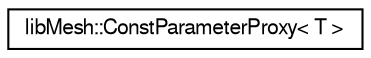digraph "Graphical Class Hierarchy"
{
  edge [fontname="FreeSans",fontsize="10",labelfontname="FreeSans",labelfontsize="10"];
  node [fontname="FreeSans",fontsize="10",shape=record];
  rankdir="LR";
  Node1 [label="libMesh::ConstParameterProxy\< T \>",height=0.2,width=0.4,color="black", fillcolor="white", style="filled",URL="$classlibMesh_1_1ConstParameterProxy.html"];
}
